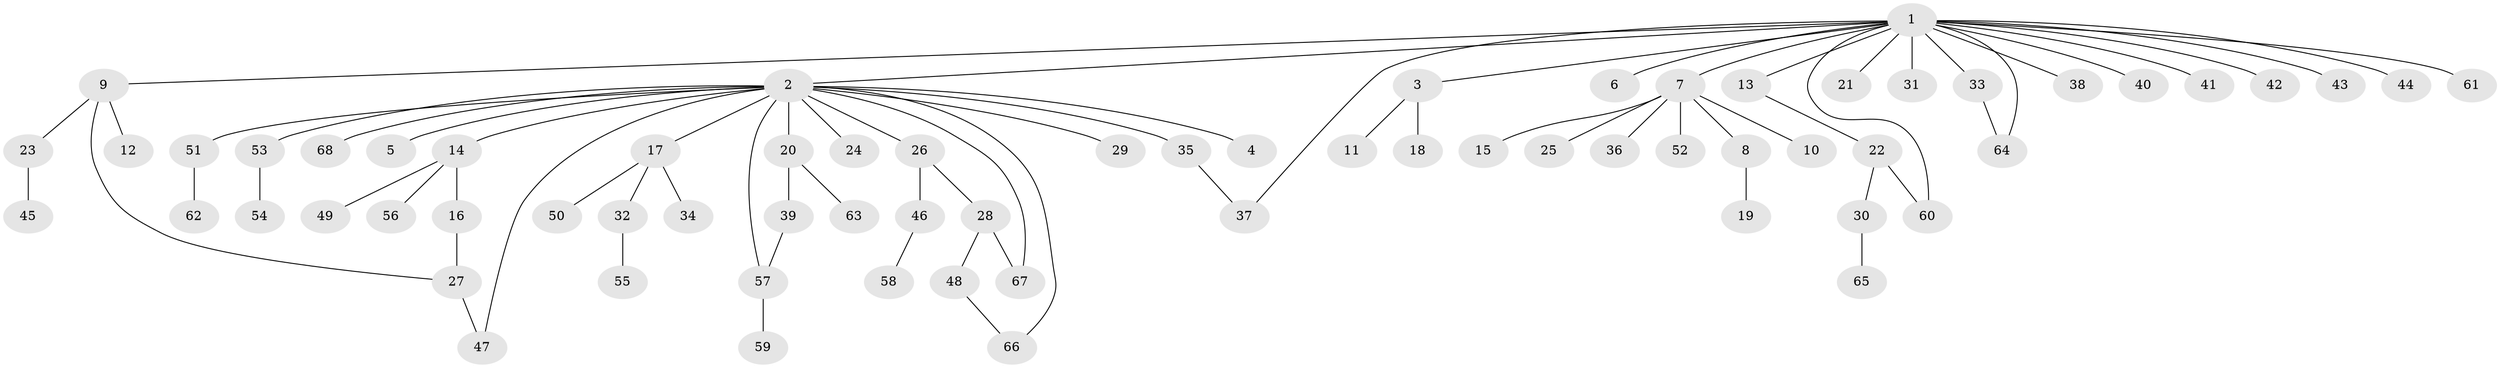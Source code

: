 // Generated by graph-tools (version 1.1) at 2025/48/03/09/25 04:48:46]
// undirected, 68 vertices, 75 edges
graph export_dot {
graph [start="1"]
  node [color=gray90,style=filled];
  1;
  2;
  3;
  4;
  5;
  6;
  7;
  8;
  9;
  10;
  11;
  12;
  13;
  14;
  15;
  16;
  17;
  18;
  19;
  20;
  21;
  22;
  23;
  24;
  25;
  26;
  27;
  28;
  29;
  30;
  31;
  32;
  33;
  34;
  35;
  36;
  37;
  38;
  39;
  40;
  41;
  42;
  43;
  44;
  45;
  46;
  47;
  48;
  49;
  50;
  51;
  52;
  53;
  54;
  55;
  56;
  57;
  58;
  59;
  60;
  61;
  62;
  63;
  64;
  65;
  66;
  67;
  68;
  1 -- 2;
  1 -- 3;
  1 -- 6;
  1 -- 7;
  1 -- 9;
  1 -- 13;
  1 -- 21;
  1 -- 31;
  1 -- 33;
  1 -- 37;
  1 -- 38;
  1 -- 40;
  1 -- 41;
  1 -- 42;
  1 -- 43;
  1 -- 44;
  1 -- 60;
  1 -- 61;
  1 -- 64;
  2 -- 4;
  2 -- 5;
  2 -- 14;
  2 -- 17;
  2 -- 20;
  2 -- 24;
  2 -- 26;
  2 -- 29;
  2 -- 35;
  2 -- 47;
  2 -- 51;
  2 -- 53;
  2 -- 57;
  2 -- 66;
  2 -- 67;
  2 -- 68;
  3 -- 11;
  3 -- 18;
  7 -- 8;
  7 -- 10;
  7 -- 15;
  7 -- 25;
  7 -- 36;
  7 -- 52;
  8 -- 19;
  9 -- 12;
  9 -- 23;
  9 -- 27;
  13 -- 22;
  14 -- 16;
  14 -- 49;
  14 -- 56;
  16 -- 27;
  17 -- 32;
  17 -- 34;
  17 -- 50;
  20 -- 39;
  20 -- 63;
  22 -- 30;
  22 -- 60;
  23 -- 45;
  26 -- 28;
  26 -- 46;
  27 -- 47;
  28 -- 48;
  28 -- 67;
  30 -- 65;
  32 -- 55;
  33 -- 64;
  35 -- 37;
  39 -- 57;
  46 -- 58;
  48 -- 66;
  51 -- 62;
  53 -- 54;
  57 -- 59;
}
